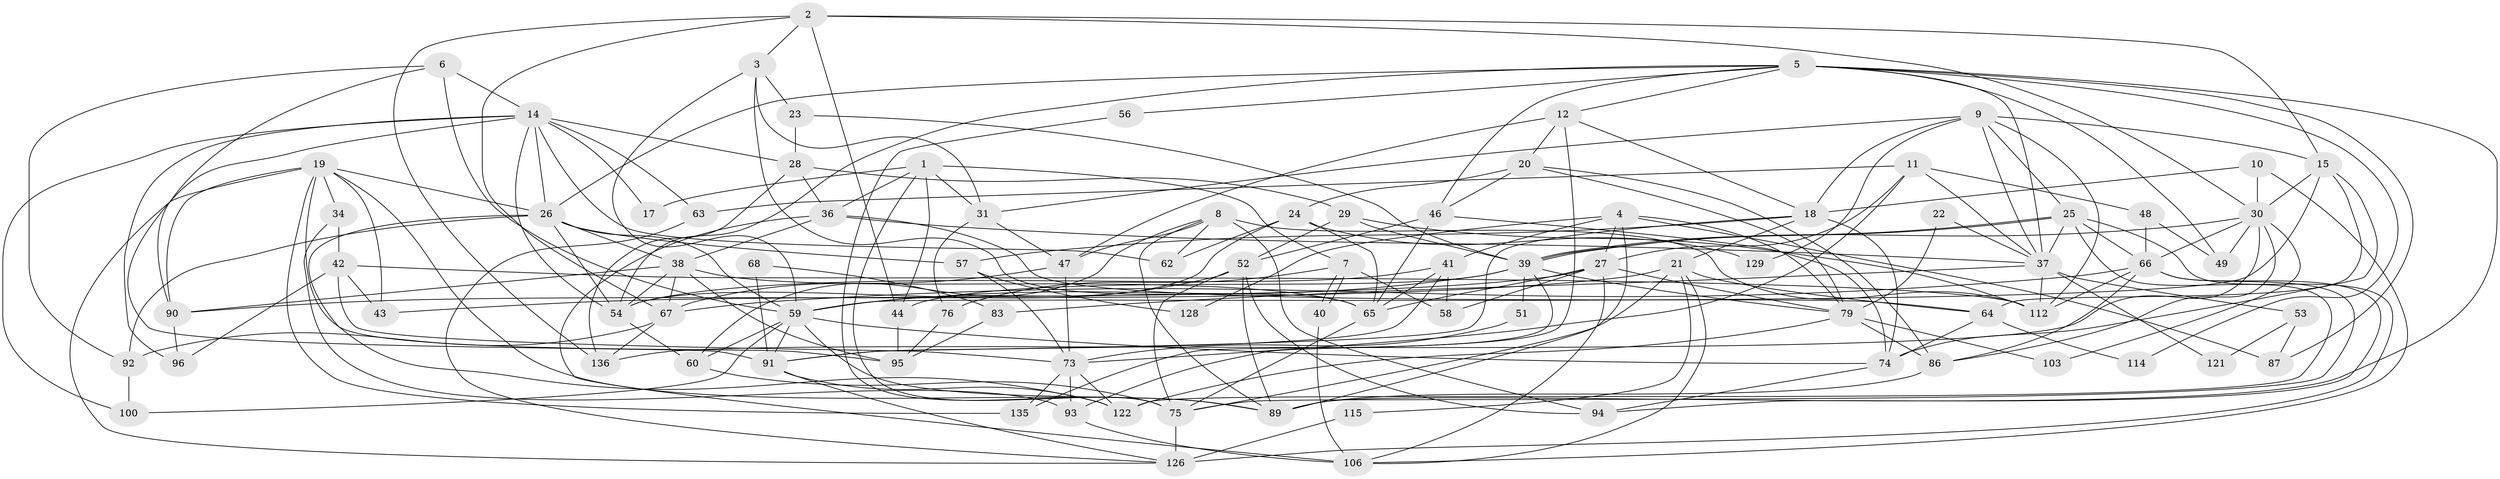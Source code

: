 // original degree distribution, {5: 0.13970588235294118, 3: 0.29411764705882354, 2: 0.1323529411764706, 8: 0.014705882352941176, 4: 0.25735294117647056, 6: 0.125, 7: 0.03676470588235294}
// Generated by graph-tools (version 1.1) at 2025/11/02/27/25 16:11:23]
// undirected, 88 vertices, 222 edges
graph export_dot {
graph [start="1"]
  node [color=gray90,style=filled];
  1 [super="+134"];
  2 [super="+45"];
  3 [super="+33"];
  4 [super="+127"];
  5 [super="+77"];
  6;
  7 [super="+78"];
  8 [super="+13"];
  9 [super="+113"];
  10;
  11 [super="+82"];
  12 [super="+71"];
  14 [super="+102"];
  15 [super="+16"];
  17;
  18 [super="+50"];
  19 [super="+131"];
  20 [super="+117"];
  21;
  22;
  23;
  24 [super="+70"];
  25 [super="+107"];
  26 [super="+35"];
  27 [super="+32"];
  28 [super="+81"];
  29 [super="+120"];
  30 [super="+61"];
  31 [super="+80"];
  34;
  36 [super="+104"];
  37 [super="+55"];
  38 [super="+118"];
  39 [super="+85"];
  40;
  41;
  42 [super="+72"];
  43;
  44 [super="+108"];
  46 [super="+123"];
  47;
  48;
  49;
  51;
  52 [super="+69"];
  53;
  54;
  56;
  57;
  58;
  59 [super="+105"];
  60;
  62;
  63;
  64 [super="+88"];
  65 [super="+99"];
  66 [super="+109"];
  67 [super="+110"];
  68;
  73 [super="+125"];
  74 [super="+98"];
  75 [super="+84"];
  76;
  79 [super="+124"];
  83;
  86;
  87;
  89 [super="+133"];
  90 [super="+97"];
  91 [super="+101"];
  92;
  93 [super="+119"];
  94;
  95 [super="+111"];
  96;
  100;
  103;
  106;
  112 [super="+132"];
  114;
  115 [super="+116"];
  121;
  122;
  126 [super="+130"];
  128;
  129;
  135;
  136;
  1 -- 36;
  1 -- 75;
  1 -- 17;
  1 -- 44;
  1 -- 31;
  1 -- 7;
  2 -- 136;
  2 -- 44;
  2 -- 3;
  2 -- 67;
  2 -- 30;
  2 -- 15;
  3 -- 31;
  3 -- 65;
  3 -- 23;
  3 -- 59;
  4 -- 89;
  4 -- 128;
  4 -- 87;
  4 -- 41;
  4 -- 27;
  4 -- 79;
  5 -- 26;
  5 -- 89;
  5 -- 49;
  5 -- 56;
  5 -- 87;
  5 -- 114;
  5 -- 37;
  5 -- 54;
  5 -- 12;
  5 -- 46;
  6 -- 14;
  6 -- 59;
  6 -- 92;
  6 -- 90;
  7 -- 40;
  7 -- 40;
  7 -- 58;
  7 -- 76;
  8 -- 94;
  8 -- 60;
  8 -- 62;
  8 -- 47;
  8 -- 89;
  8 -- 112;
  9 -- 129;
  9 -- 31;
  9 -- 25;
  9 -- 15;
  9 -- 37;
  9 -- 112;
  9 -- 18;
  10 -- 30;
  10 -- 106;
  10 -- 18;
  11 -- 37;
  11 -- 63;
  11 -- 27;
  11 -- 73;
  11 -- 48;
  12 -- 47;
  12 -- 93;
  12 -- 18;
  12 -- 20;
  14 -- 28;
  14 -- 54;
  14 -- 17;
  14 -- 62;
  14 -- 96;
  14 -- 26;
  14 -- 100;
  14 -- 63;
  14 -- 91;
  15 -- 30;
  15 -- 59;
  15 -- 64;
  15 -- 74;
  18 -- 21;
  18 -- 74;
  18 -- 91;
  18 -- 57;
  19 -- 34;
  19 -- 43;
  19 -- 135;
  19 -- 26;
  19 -- 126;
  19 -- 95;
  19 -- 90;
  19 -- 89;
  20 -- 79;
  20 -- 86;
  20 -- 24;
  20 -- 46;
  21 -- 75;
  21 -- 90;
  21 -- 64;
  21 -- 106;
  21 -- 115;
  22 -- 37;
  22 -- 79;
  23 -- 39;
  23 -- 28;
  24 -- 54;
  24 -- 129;
  24 -- 62;
  24 -- 65;
  25 -- 39;
  25 -- 39;
  25 -- 122;
  25 -- 37;
  25 -- 66;
  25 -- 126;
  26 -- 92;
  26 -- 122;
  26 -- 54;
  26 -- 57;
  26 -- 59;
  26 -- 38;
  27 -- 65;
  27 -- 58;
  27 -- 43;
  27 -- 106;
  27 -- 79;
  28 -- 136;
  28 -- 36;
  28 -- 29;
  29 -- 39;
  29 -- 112;
  29 -- 52;
  30 -- 66;
  30 -- 49;
  30 -- 103;
  30 -- 86;
  30 -- 39;
  30 -- 136;
  31 -- 47;
  31 -- 76;
  34 -- 42;
  34 -- 93;
  36 -- 37;
  36 -- 106;
  36 -- 64;
  36 -- 38;
  37 -- 112;
  37 -- 53;
  37 -- 121;
  37 -- 83;
  38 -- 54;
  38 -- 65;
  38 -- 95;
  38 -- 90;
  38 -- 67;
  39 -- 51;
  39 -- 135;
  39 -- 44;
  39 -- 79;
  39 -- 59;
  40 -- 106;
  41 -- 54;
  41 -- 65;
  41 -- 58;
  41 -- 91;
  42 -- 43;
  42 -- 73;
  42 -- 96;
  42 -- 112;
  44 -- 95;
  46 -- 52;
  46 -- 74;
  46 -- 65;
  47 -- 73;
  47 -- 67;
  48 -- 49;
  48 -- 66;
  51 -- 73;
  52 -- 75;
  52 -- 89;
  52 -- 94;
  52 -- 59;
  53 -- 87;
  53 -- 121;
  54 -- 60;
  56 -- 75;
  57 -- 73;
  57 -- 128;
  59 -- 60;
  59 -- 89;
  59 -- 91;
  59 -- 100;
  59 -- 74;
  60 -- 75;
  63 -- 126;
  64 -- 74;
  64 -- 114;
  65 -- 75;
  66 -- 112;
  66 -- 86;
  66 -- 94;
  66 -- 75;
  66 -- 67;
  67 -- 136;
  67 -- 92;
  68 -- 83;
  68 -- 91;
  73 -- 122;
  73 -- 135;
  73 -- 93;
  74 -- 94;
  75 -- 126 [weight=2];
  76 -- 95;
  79 -- 86;
  79 -- 122;
  79 -- 103;
  83 -- 95;
  86 -- 89;
  90 -- 96;
  91 -- 126;
  91 -- 122;
  92 -- 100;
  93 -- 106;
  115 -- 126;
}
